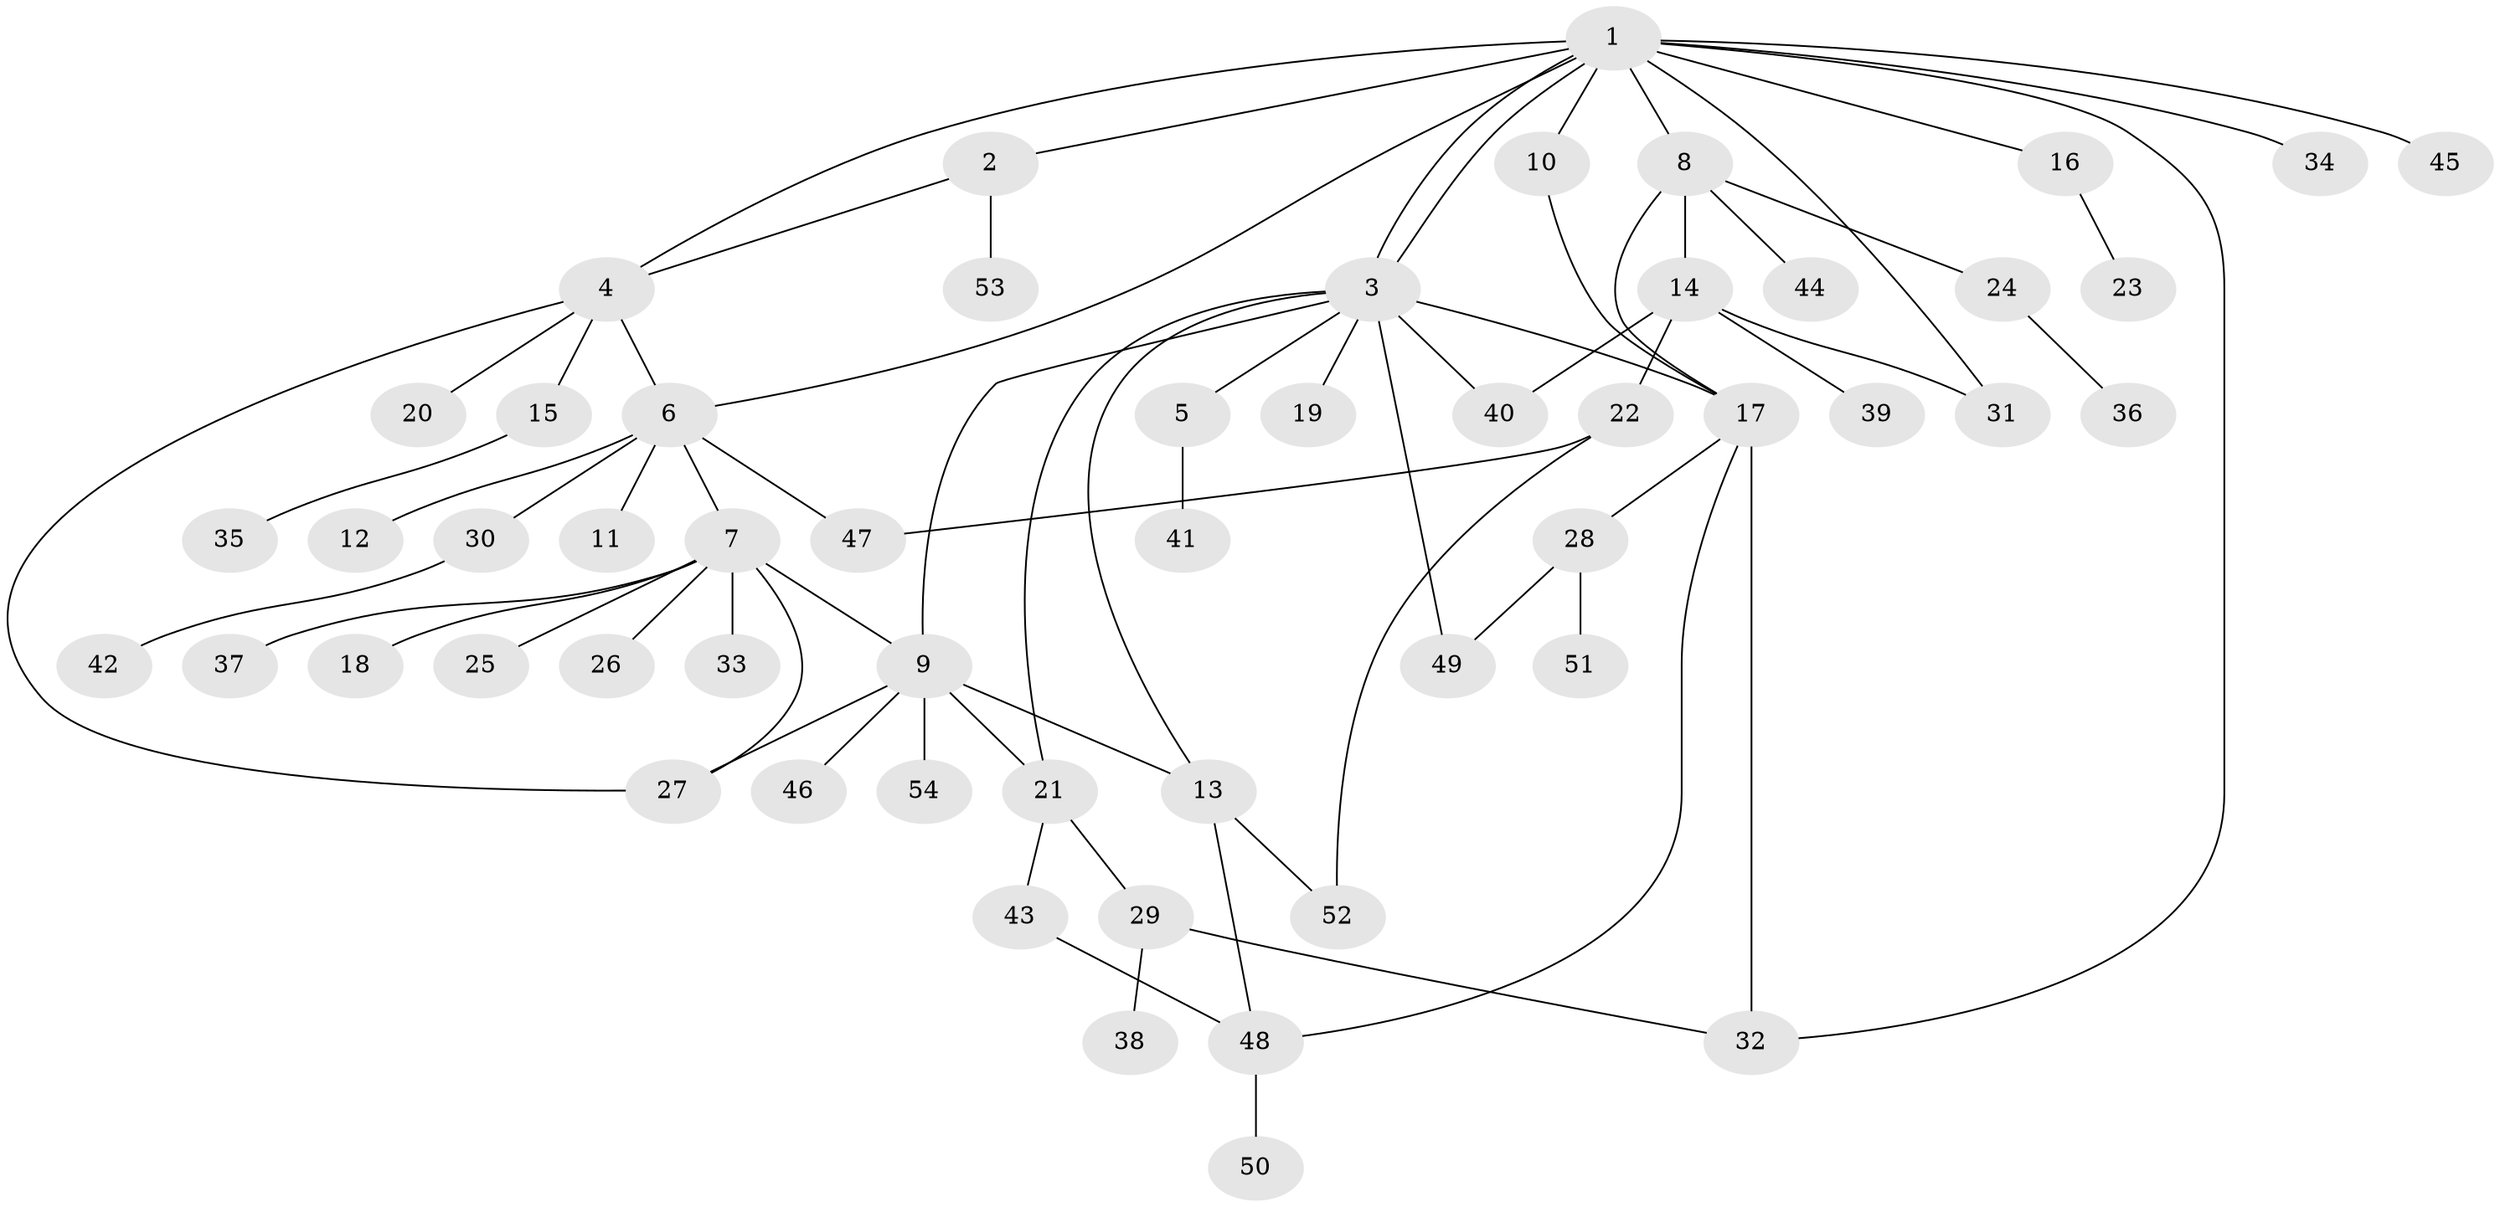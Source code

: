 // Generated by graph-tools (version 1.1) at 2025/48/03/09/25 04:48:33]
// undirected, 54 vertices, 72 edges
graph export_dot {
graph [start="1"]
  node [color=gray90,style=filled];
  1;
  2;
  3;
  4;
  5;
  6;
  7;
  8;
  9;
  10;
  11;
  12;
  13;
  14;
  15;
  16;
  17;
  18;
  19;
  20;
  21;
  22;
  23;
  24;
  25;
  26;
  27;
  28;
  29;
  30;
  31;
  32;
  33;
  34;
  35;
  36;
  37;
  38;
  39;
  40;
  41;
  42;
  43;
  44;
  45;
  46;
  47;
  48;
  49;
  50;
  51;
  52;
  53;
  54;
  1 -- 2;
  1 -- 3;
  1 -- 3;
  1 -- 4;
  1 -- 6;
  1 -- 8;
  1 -- 10;
  1 -- 16;
  1 -- 31;
  1 -- 32;
  1 -- 34;
  1 -- 45;
  2 -- 4;
  2 -- 53;
  3 -- 5;
  3 -- 9;
  3 -- 13;
  3 -- 17;
  3 -- 19;
  3 -- 21;
  3 -- 40;
  3 -- 49;
  4 -- 6;
  4 -- 15;
  4 -- 20;
  4 -- 27;
  5 -- 41;
  6 -- 7;
  6 -- 11;
  6 -- 12;
  6 -- 30;
  6 -- 47;
  7 -- 9;
  7 -- 18;
  7 -- 25;
  7 -- 26;
  7 -- 27;
  7 -- 33;
  7 -- 37;
  8 -- 14;
  8 -- 17;
  8 -- 24;
  8 -- 44;
  9 -- 13;
  9 -- 21;
  9 -- 27;
  9 -- 46;
  9 -- 54;
  10 -- 17;
  13 -- 48;
  13 -- 52;
  14 -- 22;
  14 -- 31;
  14 -- 39;
  14 -- 40;
  15 -- 35;
  16 -- 23;
  17 -- 28;
  17 -- 32;
  17 -- 48;
  21 -- 29;
  21 -- 43;
  22 -- 47;
  22 -- 52;
  24 -- 36;
  28 -- 49;
  28 -- 51;
  29 -- 32;
  29 -- 38;
  30 -- 42;
  43 -- 48;
  48 -- 50;
}
